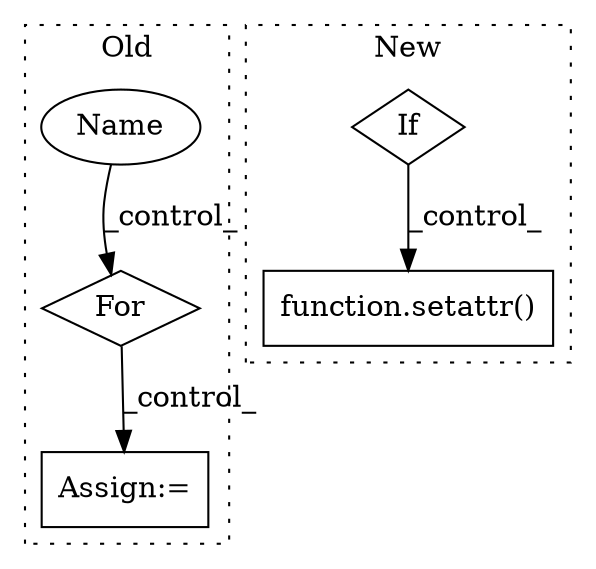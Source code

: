 digraph G {
subgraph cluster0 {
1 [label="For" a="107" s="12440,12467" l="4,22" shape="diamond"];
3 [label="Assign:=" a="68" s="12500" l="3" shape="box"];
4 [label="Name" a="87" s="12318" l="4" shape="ellipse"];
label = "Old";
style="dotted";
}
subgraph cluster1 {
2 [label="function.setattr()" a="75" s="12981,13008" l="8,1" shape="box"];
5 [label="If" a="96" s="12317" l="3" shape="diamond"];
label = "New";
style="dotted";
}
1 -> 3 [label="_control_"];
4 -> 1 [label="_control_"];
5 -> 2 [label="_control_"];
}